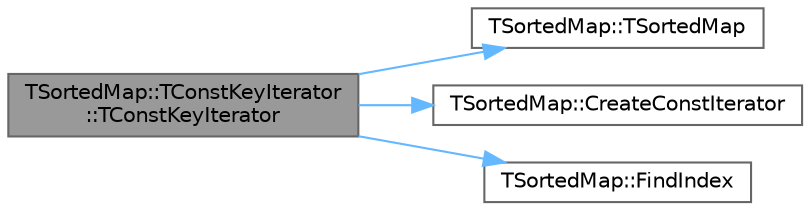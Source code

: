 digraph "TSortedMap::TConstKeyIterator::TConstKeyIterator"
{
 // INTERACTIVE_SVG=YES
 // LATEX_PDF_SIZE
  bgcolor="transparent";
  edge [fontname=Helvetica,fontsize=10,labelfontname=Helvetica,labelfontsize=10];
  node [fontname=Helvetica,fontsize=10,shape=box,height=0.2,width=0.4];
  rankdir="LR";
  Node1 [id="Node000001",label="TSortedMap::TConstKeyIterator\l::TConstKeyIterator",height=0.2,width=0.4,color="gray40", fillcolor="grey60", style="filled", fontcolor="black",tooltip=" "];
  Node1 -> Node2 [id="edge1_Node000001_Node000002",color="steelblue1",style="solid",tooltip=" "];
  Node2 [id="Node000002",label="TSortedMap::TSortedMap",height=0.2,width=0.4,color="grey40", fillcolor="white", style="filled",URL="$d6/d24/classTSortedMap.html#ad3f81f45f3ffe18fbcf6d5dca350555d",tooltip=" "];
  Node1 -> Node3 [id="edge2_Node000001_Node000003",color="steelblue1",style="solid",tooltip=" "];
  Node3 [id="Node000003",label="TSortedMap::CreateConstIterator",height=0.2,width=0.4,color="grey40", fillcolor="white", style="filled",URL="$d6/d24/classTSortedMap.html#ab75b4d8b1b3f3e5e0749af7a27fe5efc",tooltip="Creates a const iterator over all the pairs in this map."];
  Node1 -> Node4 [id="edge3_Node000001_Node000004",color="steelblue1",style="solid",tooltip=" "];
  Node4 [id="Node000004",label="TSortedMap::FindIndex",height=0.2,width=0.4,color="grey40", fillcolor="white", style="filled",URL="$d6/d24/classTSortedMap.html#a2e3498e8b6a6d44db3667ec0ba536e93",tooltip="Find index of key."];
}
